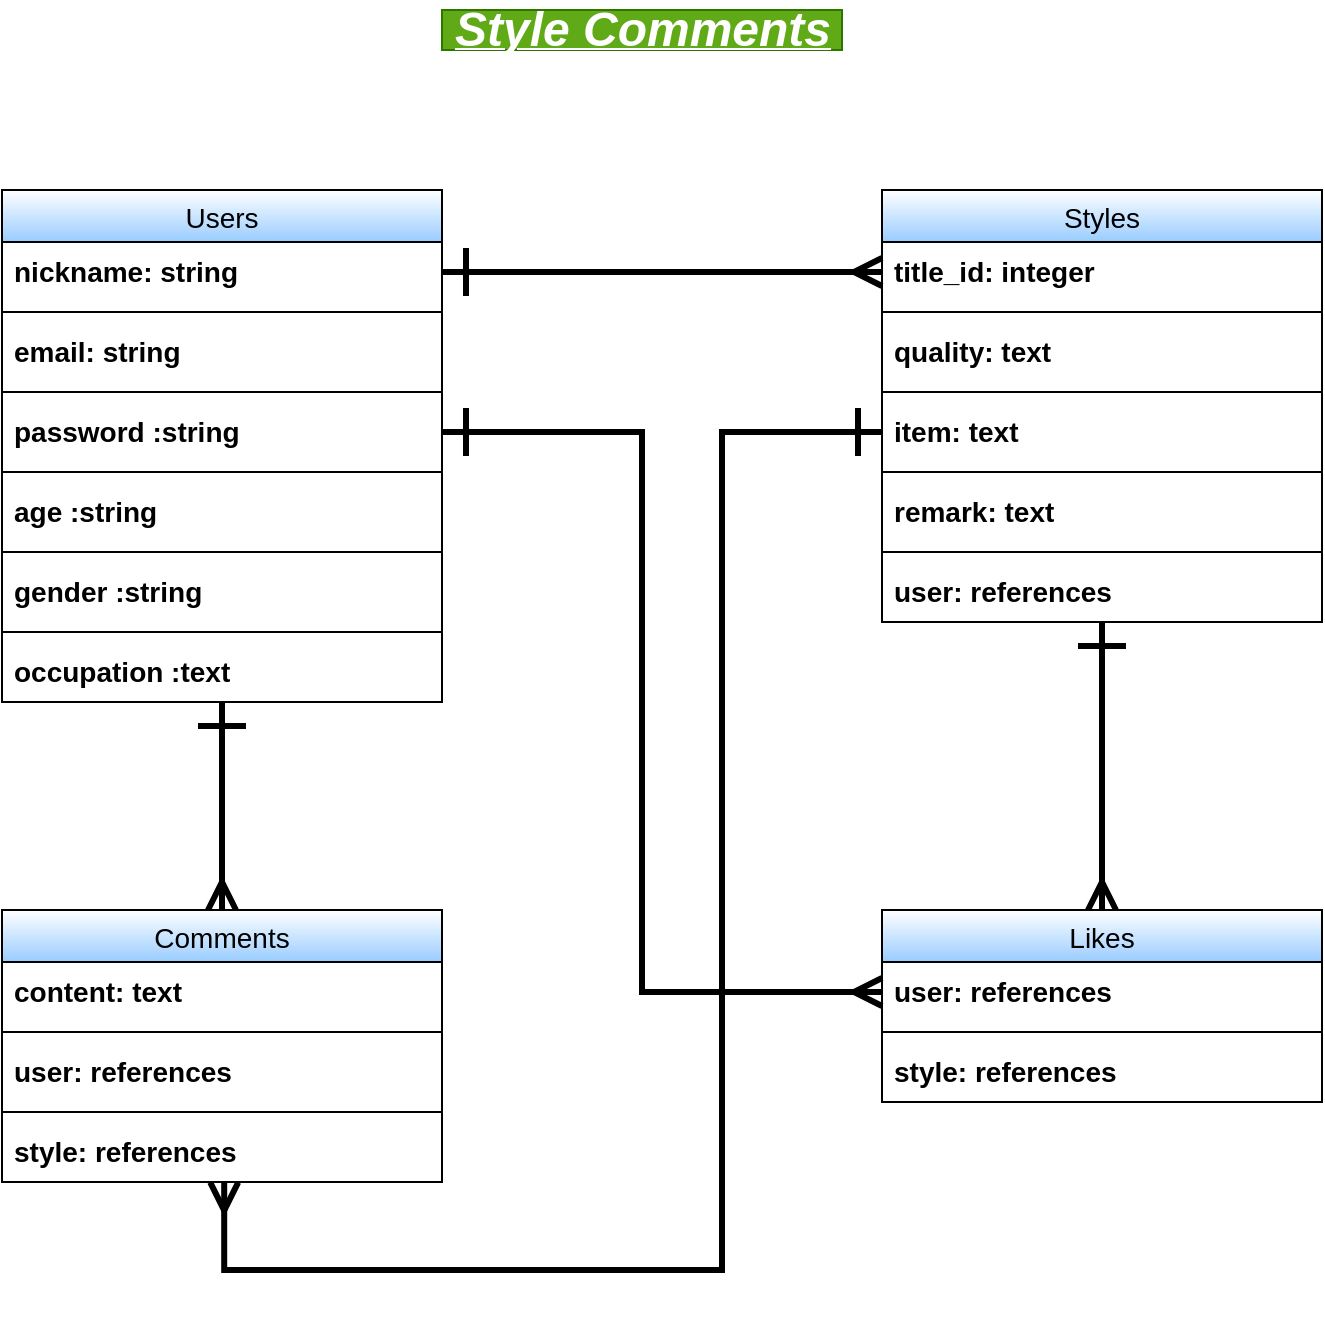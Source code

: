 <mxfile version="14.2.4" type="embed">
    <diagram id="Aojxo05WJVeYoYzI9HW_" name="ページ1">
        <mxGraphModel dx="1016" dy="859" grid="1" gridSize="10" guides="1" tooltips="1" connect="1" arrows="1" fold="1" page="1" pageScale="1" pageWidth="850" pageHeight="1100" math="0" shadow="0">
            <root>
                <mxCell id="0"/>
                <mxCell id="1" parent="0"/>
                <mxCell id="2" value="&lt;font size=&quot;1&quot;&gt;&lt;i&gt;&lt;b style=&quot;font-size: 24px&quot;&gt;Style Comments&lt;/b&gt;&lt;/i&gt;&lt;/font&gt;" style="text;html=1;resizable=0;autosize=1;align=center;verticalAlign=middle;points=[];rounded=0;strokeWidth=1;fontStyle=4;fillColor=#60a917;strokeColor=#2D7600;fontColor=#ffffff;" parent="1" vertex="1">
                    <mxGeometry x="300" y="30" width="200" height="20" as="geometry"/>
                </mxCell>
                <mxCell id="73" style="edgeStyle=orthogonalEdgeStyle;rounded=0;jumpSize=4;orthogonalLoop=1;jettySize=auto;html=1;entryX=0.5;entryY=0;entryDx=0;entryDy=0;startArrow=ERone;startFill=0;startSize=20;endArrow=ERmany;endFill=0;endSize=10;strokeWidth=3;fontSize=14;" edge="1" parent="1" source="3" target="15">
                    <mxGeometry relative="1" as="geometry"/>
                </mxCell>
                <mxCell id="3" value="Users" style="swimlane;fontStyle=0;childLayout=stackLayout;horizontal=1;startSize=26;horizontalStack=0;resizeParent=1;resizeParentMax=0;resizeLast=0;collapsible=1;marginBottom=0;align=center;fontSize=14;strokeWidth=1;swimlaneFillColor=none;labelBackgroundColor=none;gradientDirection=south;gradientColor=#99CCFF;" parent="1" vertex="1">
                    <mxGeometry x="80" y="120" width="220" height="256" as="geometry"/>
                </mxCell>
                <mxCell id="4" value="nickname: string" style="text;strokeColor=none;fillColor=none;spacingLeft=4;spacingRight=4;overflow=hidden;rotatable=0;points=[[0,0.5],[1,0.5]];portConstraint=eastwest;fontSize=14;fontStyle=1" parent="3" vertex="1">
                    <mxGeometry y="26" width="220" height="30" as="geometry"/>
                </mxCell>
                <mxCell id="7" value="" style="line;strokeWidth=1;rotatable=0;dashed=0;labelPosition=right;align=left;verticalAlign=middle;spacingTop=0;spacingLeft=6;points=[];portConstraint=eastwest;fontSize=14;" parent="3" vertex="1">
                    <mxGeometry y="56" width="220" height="10" as="geometry"/>
                </mxCell>
                <mxCell id="5" value="email: string" style="text;strokeColor=none;fillColor=none;spacingLeft=4;spacingRight=4;overflow=hidden;rotatable=0;points=[[0,0.5],[1,0.5]];portConstraint=eastwest;fontSize=14;fontStyle=1" parent="3" vertex="1">
                    <mxGeometry y="66" width="220" height="30" as="geometry"/>
                </mxCell>
                <mxCell id="8" value="" style="line;strokeWidth=1;rotatable=0;dashed=0;labelPosition=right;align=left;verticalAlign=middle;spacingTop=0;spacingLeft=6;points=[];portConstraint=eastwest;fontSize=14;" parent="3" vertex="1">
                    <mxGeometry y="96" width="220" height="10" as="geometry"/>
                </mxCell>
                <mxCell id="6" value="password :string" style="text;strokeColor=none;fillColor=none;spacingLeft=4;spacingRight=4;overflow=hidden;rotatable=0;points=[[0,0.5],[1,0.5]];portConstraint=eastwest;fontSize=14;fontStyle=1" parent="3" vertex="1">
                    <mxGeometry y="106" width="220" height="30" as="geometry"/>
                </mxCell>
                <mxCell id="60" value="" style="line;strokeWidth=1;rotatable=0;dashed=0;labelPosition=right;align=left;verticalAlign=middle;spacingTop=0;spacingLeft=6;points=[];portConstraint=eastwest;" vertex="1" parent="3">
                    <mxGeometry y="136" width="220" height="10" as="geometry"/>
                </mxCell>
                <mxCell id="59" value="age :string" style="text;strokeColor=none;fillColor=none;spacingLeft=4;spacingRight=4;overflow=hidden;rotatable=0;points=[[0,0.5],[1,0.5]];portConstraint=eastwest;fontSize=14;fontStyle=1" vertex="1" parent="3">
                    <mxGeometry y="146" width="220" height="30" as="geometry"/>
                </mxCell>
                <mxCell id="62" value="" style="line;strokeWidth=1;rotatable=0;dashed=0;labelPosition=right;align=left;verticalAlign=middle;spacingTop=0;spacingLeft=6;points=[];portConstraint=eastwest;" vertex="1" parent="3">
                    <mxGeometry y="176" width="220" height="10" as="geometry"/>
                </mxCell>
                <mxCell id="61" value="gender :string" style="text;strokeColor=none;fillColor=none;spacingLeft=4;spacingRight=4;overflow=hidden;rotatable=0;points=[[0,0.5],[1,0.5]];portConstraint=eastwest;fontSize=14;fontStyle=1" vertex="1" parent="3">
                    <mxGeometry y="186" width="220" height="30" as="geometry"/>
                </mxCell>
                <mxCell id="64" value="" style="line;strokeWidth=1;rotatable=0;dashed=0;labelPosition=right;align=left;verticalAlign=middle;spacingTop=0;spacingLeft=6;points=[];portConstraint=eastwest;" vertex="1" parent="3">
                    <mxGeometry y="216" width="220" height="10" as="geometry"/>
                </mxCell>
                <mxCell id="63" value="occupation :text" style="text;strokeColor=none;fillColor=none;spacingLeft=4;spacingRight=4;overflow=hidden;rotatable=0;points=[[0,0.5],[1,0.5]];portConstraint=eastwest;fontSize=14;fontStyle=1" vertex="1" parent="3">
                    <mxGeometry y="226" width="220" height="30" as="geometry"/>
                </mxCell>
                <mxCell id="75" style="edgeStyle=orthogonalEdgeStyle;rounded=0;jumpSize=4;orthogonalLoop=1;jettySize=auto;html=1;entryX=0.5;entryY=0;entryDx=0;entryDy=0;startArrow=ERone;startFill=0;startSize=20;endArrow=ERmany;endFill=0;endSize=10;strokeWidth=3;fontSize=14;" edge="1" parent="1" source="9" target="21">
                    <mxGeometry relative="1" as="geometry"/>
                </mxCell>
                <mxCell id="9" value="Styles" style="swimlane;fontStyle=0;childLayout=stackLayout;horizontal=1;startSize=26;horizontalStack=0;resizeParent=1;resizeParentMax=0;resizeLast=0;collapsible=1;marginBottom=0;align=center;fontSize=14;strokeWidth=1;gradientColor=#99CCFF;" parent="1" vertex="1">
                    <mxGeometry x="520" y="120" width="220" height="216" as="geometry"/>
                </mxCell>
                <mxCell id="10" value="title_id: integer" style="text;strokeColor=none;fillColor=none;spacingLeft=4;spacingRight=4;overflow=hidden;rotatable=0;points=[[0,0.5],[1,0.5]];portConstraint=eastwest;fontSize=14;fontStyle=1" parent="9" vertex="1">
                    <mxGeometry y="26" width="220" height="30" as="geometry"/>
                </mxCell>
                <mxCell id="11" value="" style="line;strokeWidth=1;rotatable=0;dashed=0;labelPosition=right;align=left;verticalAlign=middle;spacingTop=0;spacingLeft=6;points=[];portConstraint=eastwest;fontSize=14;" parent="9" vertex="1">
                    <mxGeometry y="56" width="220" height="10" as="geometry"/>
                </mxCell>
                <mxCell id="12" value="quality: text" style="text;strokeColor=none;fillColor=none;spacingLeft=4;spacingRight=4;overflow=hidden;rotatable=0;points=[[0,0.5],[1,0.5]];portConstraint=eastwest;fontSize=14;fontStyle=1" parent="9" vertex="1">
                    <mxGeometry y="66" width="220" height="30" as="geometry"/>
                </mxCell>
                <mxCell id="13" value="" style="line;strokeWidth=1;rotatable=0;dashed=0;labelPosition=right;align=left;verticalAlign=middle;spacingTop=0;spacingLeft=6;points=[];portConstraint=eastwest;fontSize=14;" parent="9" vertex="1">
                    <mxGeometry y="96" width="220" height="10" as="geometry"/>
                </mxCell>
                <mxCell id="14" value="item: text" style="text;strokeColor=none;fillColor=none;spacingLeft=4;spacingRight=4;overflow=hidden;rotatable=0;points=[[0,0.5],[1,0.5]];portConstraint=eastwest;fontSize=14;fontStyle=1" parent="9" vertex="1">
                    <mxGeometry y="106" width="220" height="30" as="geometry"/>
                </mxCell>
                <mxCell id="66" value="" style="line;strokeWidth=1;rotatable=0;dashed=0;labelPosition=right;align=left;verticalAlign=middle;spacingTop=0;spacingLeft=6;points=[];portConstraint=eastwest;" vertex="1" parent="9">
                    <mxGeometry y="136" width="220" height="10" as="geometry"/>
                </mxCell>
                <mxCell id="65" value="remark: text" style="text;strokeColor=none;fillColor=none;spacingLeft=4;spacingRight=4;overflow=hidden;rotatable=0;points=[[0,0.5],[1,0.5]];portConstraint=eastwest;fontSize=14;fontStyle=1" vertex="1" parent="9">
                    <mxGeometry y="146" width="220" height="30" as="geometry"/>
                </mxCell>
                <mxCell id="68" value="" style="line;strokeWidth=1;rotatable=0;dashed=0;labelPosition=right;align=left;verticalAlign=middle;spacingTop=0;spacingLeft=6;points=[];portConstraint=eastwest;" vertex="1" parent="9">
                    <mxGeometry y="176" width="220" height="10" as="geometry"/>
                </mxCell>
                <mxCell id="67" value="user: references" style="text;strokeColor=none;fillColor=none;spacingLeft=4;spacingRight=4;overflow=hidden;rotatable=0;points=[[0,0.5],[1,0.5]];portConstraint=eastwest;fontSize=14;fontStyle=1" vertex="1" parent="9">
                    <mxGeometry y="186" width="220" height="30" as="geometry"/>
                </mxCell>
                <mxCell id="15" value="Comments" style="swimlane;fontStyle=0;childLayout=stackLayout;horizontal=1;startSize=26;horizontalStack=0;resizeParent=1;resizeParentMax=0;resizeLast=0;collapsible=1;marginBottom=0;align=center;fontSize=14;strokeWidth=1;gradientColor=#99CCFF;" parent="1" vertex="1">
                    <mxGeometry x="80" y="480" width="220" height="136" as="geometry"/>
                </mxCell>
                <mxCell id="16" value="content: text" style="text;strokeColor=none;fillColor=none;spacingLeft=4;spacingRight=4;overflow=hidden;rotatable=0;points=[[0,0.5],[1,0.5]];portConstraint=eastwest;fontSize=14;fontStyle=1" parent="15" vertex="1">
                    <mxGeometry y="26" width="220" height="30" as="geometry"/>
                </mxCell>
                <mxCell id="17" value="" style="line;strokeWidth=1;rotatable=0;dashed=0;labelPosition=right;align=left;verticalAlign=middle;spacingTop=0;spacingLeft=6;points=[];portConstraint=eastwest;fontSize=14;" parent="15" vertex="1">
                    <mxGeometry y="56" width="220" height="10" as="geometry"/>
                </mxCell>
                <mxCell id="18" value="user: references" style="text;strokeColor=none;fillColor=none;spacingLeft=4;spacingRight=4;overflow=hidden;rotatable=0;points=[[0,0.5],[1,0.5]];portConstraint=eastwest;fontSize=14;fontStyle=1" parent="15" vertex="1">
                    <mxGeometry y="66" width="220" height="30" as="geometry"/>
                </mxCell>
                <mxCell id="19" value="" style="line;strokeWidth=1;rotatable=0;dashed=0;labelPosition=right;align=left;verticalAlign=middle;spacingTop=0;spacingLeft=6;points=[];portConstraint=eastwest;fontSize=14;" parent="15" vertex="1">
                    <mxGeometry y="96" width="220" height="10" as="geometry"/>
                </mxCell>
                <mxCell id="20" value="style: references" style="text;strokeColor=none;fillColor=none;spacingLeft=4;spacingRight=4;overflow=hidden;rotatable=0;points=[[0,0.5],[1,0.5]];portConstraint=eastwest;fontSize=14;fontStyle=1" parent="15" vertex="1">
                    <mxGeometry y="106" width="220" height="30" as="geometry"/>
                </mxCell>
                <mxCell id="21" value="Likes" style="swimlane;fontStyle=0;childLayout=stackLayout;horizontal=1;startSize=26;horizontalStack=0;resizeParent=1;resizeParentMax=0;resizeLast=0;collapsible=1;marginBottom=0;align=center;fontSize=14;strokeWidth=1;gradientColor=#99CCFF;" parent="1" vertex="1">
                    <mxGeometry x="520" y="480" width="220" height="96" as="geometry"/>
                </mxCell>
                <mxCell id="22" value="user: references" style="text;strokeColor=none;fillColor=none;spacingLeft=4;spacingRight=4;overflow=hidden;rotatable=0;points=[[0,0.5],[1,0.5]];portConstraint=eastwest;fontSize=14;fontStyle=1" parent="21" vertex="1">
                    <mxGeometry y="26" width="220" height="30" as="geometry"/>
                </mxCell>
                <mxCell id="23" value="" style="line;strokeWidth=1;rotatable=0;dashed=0;labelPosition=right;align=left;verticalAlign=middle;spacingTop=0;spacingLeft=6;points=[];portConstraint=eastwest;fontSize=14;" parent="21" vertex="1">
                    <mxGeometry y="56" width="220" height="10" as="geometry"/>
                </mxCell>
                <mxCell id="24" value="style: references" style="text;strokeColor=none;fillColor=none;spacingLeft=4;spacingRight=4;overflow=hidden;rotatable=0;points=[[0,0.5],[1,0.5]];portConstraint=eastwest;fontSize=14;fontStyle=1" parent="21" vertex="1">
                    <mxGeometry y="66" width="220" height="30" as="geometry"/>
                </mxCell>
                <mxCell id="40" style="edgeStyle=orthogonalEdgeStyle;rounded=0;orthogonalLoop=1;jettySize=auto;html=1;startSize=20;fontSize=14;endArrow=ERmany;endFill=0;startArrow=ERone;startFill=0;strokeWidth=3;jumpSize=4;endSize=10;" parent="1" source="4" target="10" edge="1">
                    <mxGeometry relative="1" as="geometry"/>
                </mxCell>
                <mxCell id="54" style="edgeStyle=orthogonalEdgeStyle;rounded=0;jumpSize=4;orthogonalLoop=1;jettySize=auto;html=1;entryX=0;entryY=0.5;entryDx=0;entryDy=0;startArrow=ERone;startFill=0;startSize=20;endArrow=ERmany;endFill=0;endSize=10;strokeWidth=3;fontSize=14;" parent="1" source="6" target="22" edge="1">
                    <mxGeometry relative="1" as="geometry">
                        <Array as="points">
                            <mxPoint x="400" y="241"/>
                            <mxPoint x="400" y="521"/>
                        </Array>
                    </mxGeometry>
                </mxCell>
                <mxCell id="58" style="edgeStyle=orthogonalEdgeStyle;rounded=0;jumpSize=4;orthogonalLoop=1;jettySize=auto;html=1;startArrow=ERone;startFill=0;startSize=20;endArrow=ERmany;endFill=0;endSize=10;strokeWidth=3;fontSize=14;entryX=0.505;entryY=1.007;entryDx=0;entryDy=0;entryPerimeter=0;" parent="1" source="14" target="20" edge="1">
                    <mxGeometry relative="1" as="geometry">
                        <mxPoint x="191" y="619" as="targetPoint"/>
                        <Array as="points">
                            <mxPoint x="440" y="241"/>
                            <mxPoint x="440" y="660"/>
                            <mxPoint x="191" y="660"/>
                        </Array>
                    </mxGeometry>
                </mxCell>
            </root>
        </mxGraphModel>
    </diagram>
</mxfile>